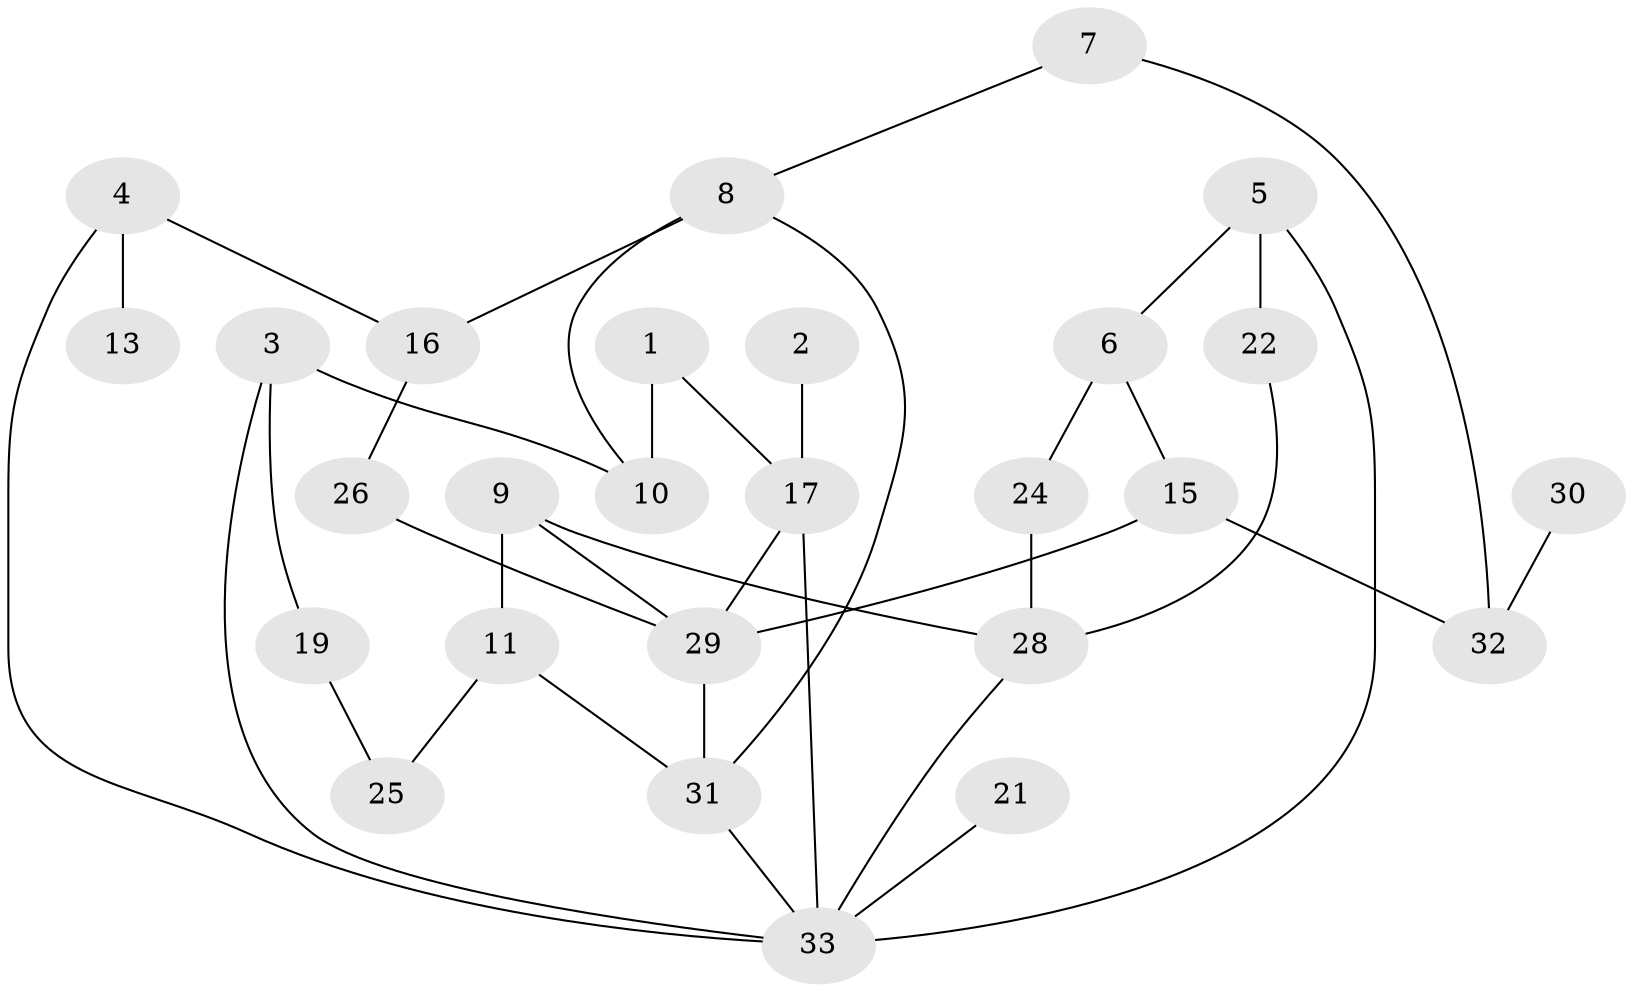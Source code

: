 // original degree distribution, {2: 0.16666666666666666, 1: 0.3484848484848485, 4: 0.12121212121212122, 3: 0.25757575757575757, 9: 0.015151515151515152, 5: 0.015151515151515152, 6: 0.015151515151515152, 0: 0.06060606060606061}
// Generated by graph-tools (version 1.1) at 2025/00/03/09/25 03:00:52]
// undirected, 27 vertices, 38 edges
graph export_dot {
graph [start="1"]
  node [color=gray90,style=filled];
  1;
  2;
  3;
  4;
  5;
  6;
  7;
  8;
  9;
  10;
  11;
  13;
  15;
  16;
  17;
  19;
  21;
  22;
  24;
  25;
  26;
  28;
  29;
  30;
  31;
  32;
  33;
  1 -- 10 [weight=1.0];
  1 -- 17 [weight=1.0];
  2 -- 17 [weight=1.0];
  3 -- 10 [weight=1.0];
  3 -- 19 [weight=1.0];
  3 -- 33 [weight=1.0];
  4 -- 13 [weight=1.0];
  4 -- 16 [weight=1.0];
  4 -- 33 [weight=1.0];
  5 -- 6 [weight=1.0];
  5 -- 22 [weight=1.0];
  5 -- 33 [weight=1.0];
  6 -- 15 [weight=1.0];
  6 -- 24 [weight=1.0];
  7 -- 8 [weight=1.0];
  7 -- 32 [weight=1.0];
  8 -- 10 [weight=1.0];
  8 -- 16 [weight=2.0];
  8 -- 31 [weight=2.0];
  9 -- 11 [weight=1.0];
  9 -- 28 [weight=1.0];
  9 -- 29 [weight=1.0];
  11 -- 25 [weight=1.0];
  11 -- 31 [weight=1.0];
  15 -- 29 [weight=1.0];
  15 -- 32 [weight=1.0];
  16 -- 26 [weight=1.0];
  17 -- 29 [weight=1.0];
  17 -- 33 [weight=1.0];
  19 -- 25 [weight=1.0];
  21 -- 33 [weight=1.0];
  22 -- 28 [weight=1.0];
  24 -- 28 [weight=1.0];
  26 -- 29 [weight=1.0];
  28 -- 33 [weight=1.0];
  29 -- 31 [weight=2.0];
  30 -- 32 [weight=1.0];
  31 -- 33 [weight=1.0];
}
